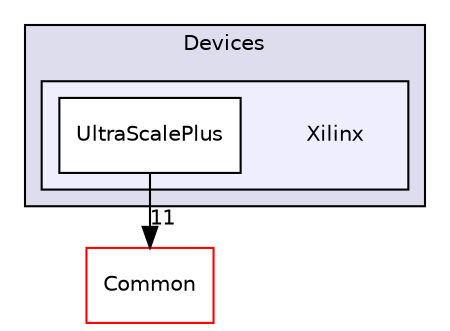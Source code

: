 digraph "src/Devices/Xilinx" {
  compound=true
  node [ fontsize="10", fontname="Helvetica"];
  edge [ labelfontsize="10", labelfontname="Helvetica"];
  subgraph clusterdir_27b17494125eb78195473abe004504ab {
    graph [ bgcolor="#ddddee", pencolor="black", label="Devices" fontname="Helvetica", fontsize="10", URL="dir_27b17494125eb78195473abe004504ab.html"]
  subgraph clusterdir_3b80f9b66070ce327ebd8ab923ef7ff0 {
    graph [ bgcolor="#eeeeff", pencolor="black", label="" URL="dir_3b80f9b66070ce327ebd8ab923ef7ff0.html"];
    dir_3b80f9b66070ce327ebd8ab923ef7ff0 [shape=plaintext label="Xilinx"];
    dir_21f1379af401b02d6de0cd697d1b0560 [shape=box label="UltraScalePlus" color="black" fillcolor="white" style="filled" URL="dir_21f1379af401b02d6de0cd697d1b0560.html"];
  }
  }
  dir_ba210d1fa67db7bee1bb22e0a3c11d9f [shape=box label="Common" fillcolor="white" style="filled" color="red" URL="dir_ba210d1fa67db7bee1bb22e0a3c11d9f.html"];
  dir_21f1379af401b02d6de0cd697d1b0560->dir_ba210d1fa67db7bee1bb22e0a3c11d9f [headlabel="11", labeldistance=1.5 headhref="dir_000005_000001.html"];
}
